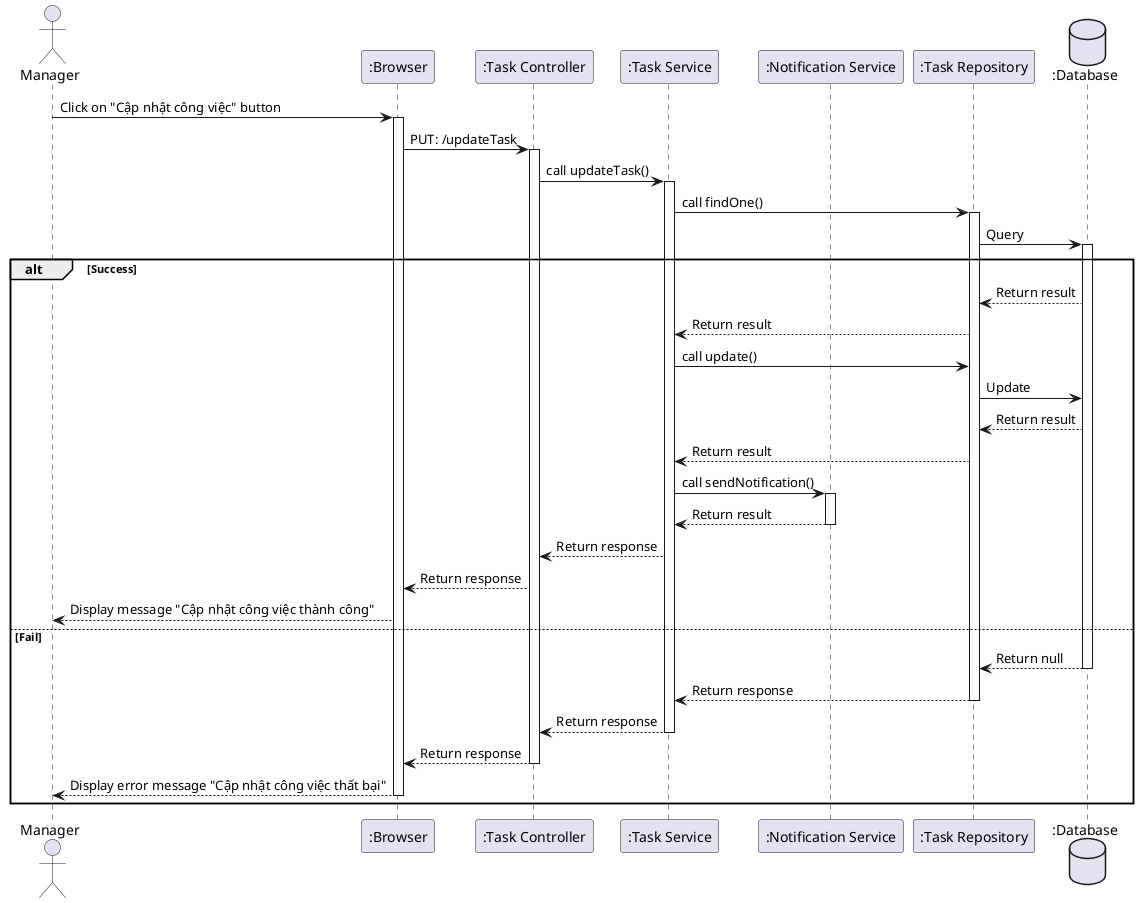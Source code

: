 @startuml

actor Manager as user
participant ":Browser" as a
participant ":Task Controller" as b
participant ":Task Service" as c
'participant "Assign Task Service" as d
participant ":Notification Service" as e
participant ":Task Repository" as f
database ":Database" as g

user -> a++: Click on "Cập nhật công việc" button
a -> b++: PUT: /updateTask
b -> c++: call updateTask()
c -> f++: call findOne()
f -> g++: Query
alt Success
    g --> f: Return result
    f --> c: Return result
    c -> f: call update()
    f -> g: Update
    g --> f: Return result
    f --> c: Return result
    c -> e++: call sendNotification()
    e --> c--: Return result
    c --> b: Return response
    b --> a: Return response
    a --> user: Display message "Cập nhật công việc thành công"
else Fail
    g --> f--: Return null
    f --> c--: Return response
    c --> b--: Return response
    b --> a--: Return response
    a --> user--: Display error message "Cập nhật công việc thất bại"
end
@enduml